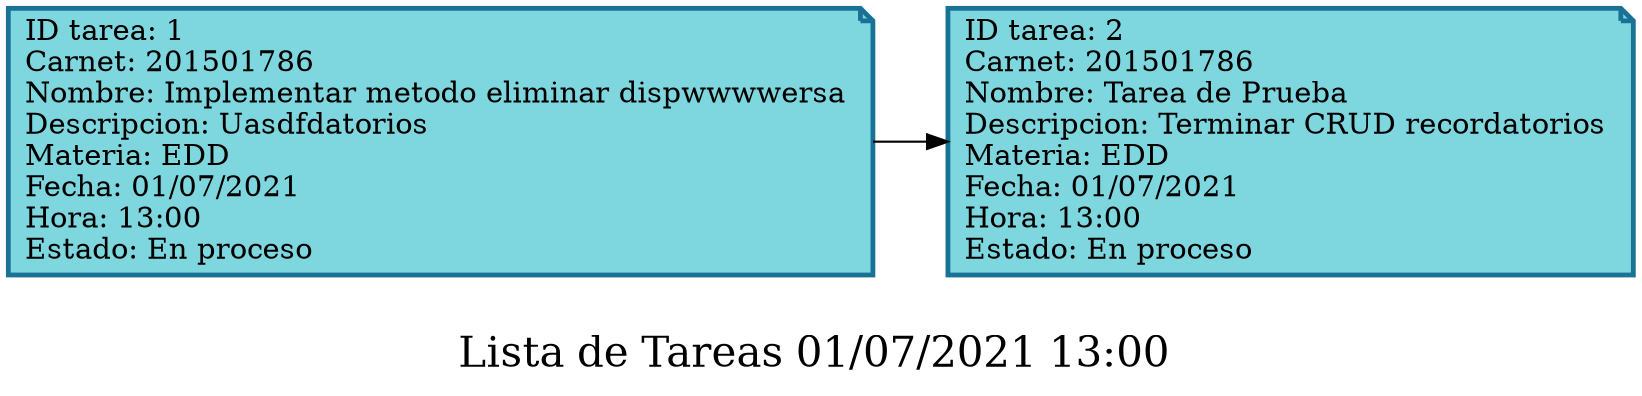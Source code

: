 
        digraph List {
        rankdir=LR;
        label="\nLista de Tareas 01/07/2021 13:00 " fontsize=20;
        node [shape = note, color="#187296", style=filled, fillcolor="#7ed6df" penwidth=2.3];
        
		N1 [label="\ID tarea: 1 \lCarnet: 201501786 \lNombre: Implementar metodo eliminar dispwwwwersa \lDescripcion: Uasdfdatorios \lMateria: EDD \lFecha: 01/07/2021 \lHora: 13:00 \lEstado: En proceso\l"];
		N2 [label="\ID tarea: 2 \lCarnet: 201501786 \lNombre: Tarea de Prueba \lDescripcion: Terminar CRUD recordatorios \lMateria: EDD \lFecha: 01/07/2021 \lHora: 13:00 \lEstado: En proceso\l"];
		N1 -> N2
}